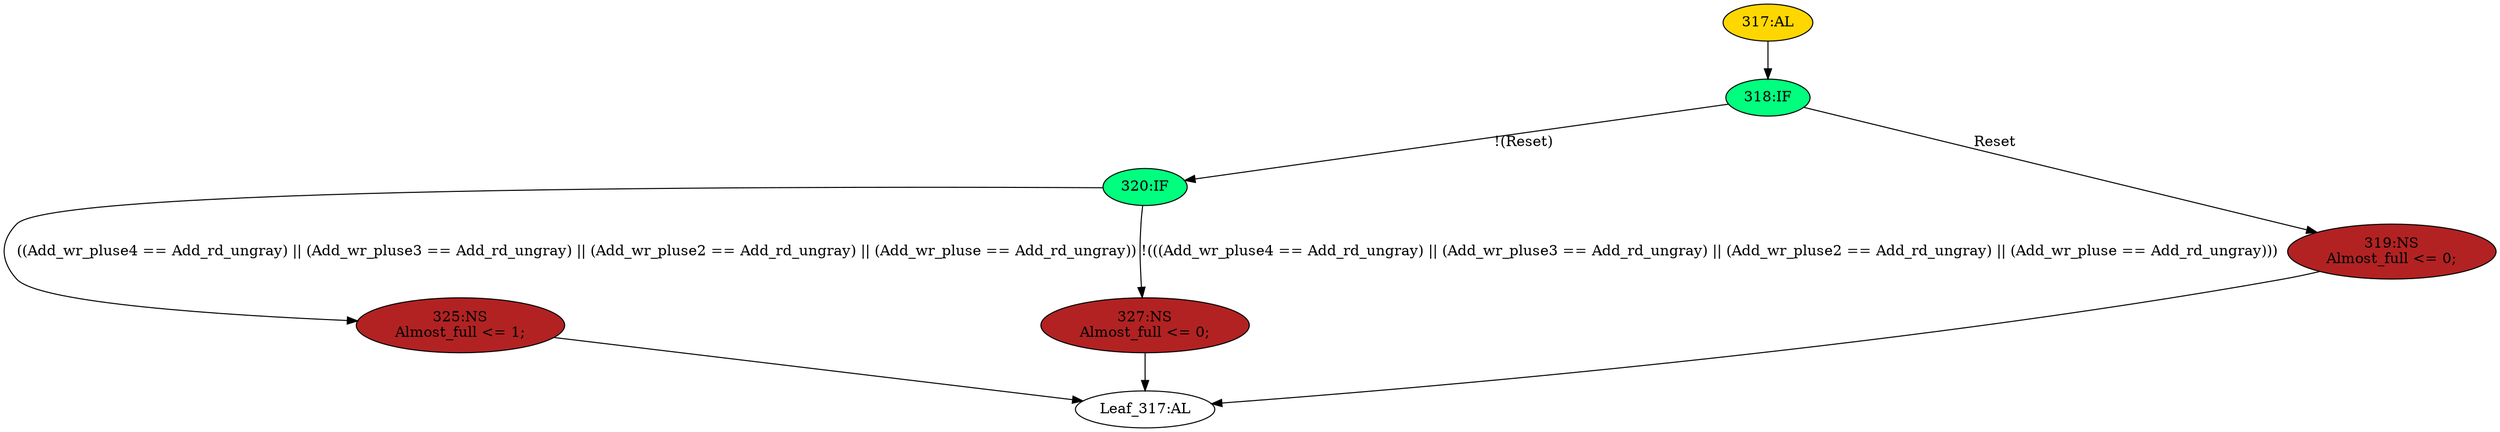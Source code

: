 strict digraph "" {
	node [label="\N"];
	"325:NS"	 [ast="<pyverilog.vparser.ast.NonblockingSubstitution object at 0x7fbd1c2d1e10>",
		fillcolor=firebrick,
		label="325:NS
Almost_full <= 1;",
		statements="[<pyverilog.vparser.ast.NonblockingSubstitution object at 0x7fbd1c2d1e10>]",
		style=filled,
		typ=NonblockingSubstitution];
	"Leaf_317:AL"	 [def_var="['Almost_full']",
		label="Leaf_317:AL"];
	"325:NS" -> "Leaf_317:AL"	 [cond="[]",
		lineno=None];
	"317:AL"	 [ast="<pyverilog.vparser.ast.Always object at 0x7fbd1c2d40d0>",
		clk_sens=True,
		fillcolor=gold,
		label="317:AL",
		sens="['Clk_MAC', 'Reset']",
		statements="[]",
		style=filled,
		typ=Always,
		use_var="['Add_rd_ungray', 'Reset', 'Add_wr_pluse', 'Add_wr_pluse4', 'Add_wr_pluse2', 'Add_wr_pluse3']"];
	"318:IF"	 [ast="<pyverilog.vparser.ast.IfStatement object at 0x7fbd1c2d4250>",
		fillcolor=springgreen,
		label="318:IF",
		statements="[]",
		style=filled,
		typ=IfStatement];
	"317:AL" -> "318:IF"	 [cond="[]",
		lineno=None];
	"327:NS"	 [ast="<pyverilog.vparser.ast.NonblockingSubstitution object at 0x7fbd1c2d42d0>",
		fillcolor=firebrick,
		label="327:NS
Almost_full <= 0;",
		statements="[<pyverilog.vparser.ast.NonblockingSubstitution object at 0x7fbd1c2d42d0>]",
		style=filled,
		typ=NonblockingSubstitution];
	"327:NS" -> "Leaf_317:AL"	 [cond="[]",
		lineno=None];
	"320:IF"	 [ast="<pyverilog.vparser.ast.IfStatement object at 0x7fbd1c2d4290>",
		fillcolor=springgreen,
		label="320:IF",
		statements="[]",
		style=filled,
		typ=IfStatement];
	"318:IF" -> "320:IF"	 [cond="['Reset']",
		label="!(Reset)",
		lineno=318];
	"319:NS"	 [ast="<pyverilog.vparser.ast.NonblockingSubstitution object at 0x7fbd1c2d4810>",
		fillcolor=firebrick,
		label="319:NS
Almost_full <= 0;",
		statements="[<pyverilog.vparser.ast.NonblockingSubstitution object at 0x7fbd1c2d4810>]",
		style=filled,
		typ=NonblockingSubstitution];
	"318:IF" -> "319:NS"	 [cond="['Reset']",
		label=Reset,
		lineno=318];
	"320:IF" -> "325:NS"	 [cond="['Add_wr_pluse4', 'Add_rd_ungray', 'Add_wr_pluse3', 'Add_rd_ungray', 'Add_wr_pluse2', 'Add_rd_ungray', 'Add_wr_pluse', 'Add_rd_ungray']",
		label="((Add_wr_pluse4 == Add_rd_ungray) || (Add_wr_pluse3 == Add_rd_ungray) || (Add_wr_pluse2 == Add_rd_ungray) || (Add_wr_pluse == Add_\
rd_ungray))",
		lineno=320];
	"320:IF" -> "327:NS"	 [cond="['Add_wr_pluse4', 'Add_rd_ungray', 'Add_wr_pluse3', 'Add_rd_ungray', 'Add_wr_pluse2', 'Add_rd_ungray', 'Add_wr_pluse', 'Add_rd_ungray']",
		label="!(((Add_wr_pluse4 == Add_rd_ungray) || (Add_wr_pluse3 == Add_rd_ungray) || (Add_wr_pluse2 == Add_rd_ungray) || (Add_wr_pluse == \
Add_rd_ungray)))",
		lineno=320];
	"319:NS" -> "Leaf_317:AL"	 [cond="[]",
		lineno=None];
}
